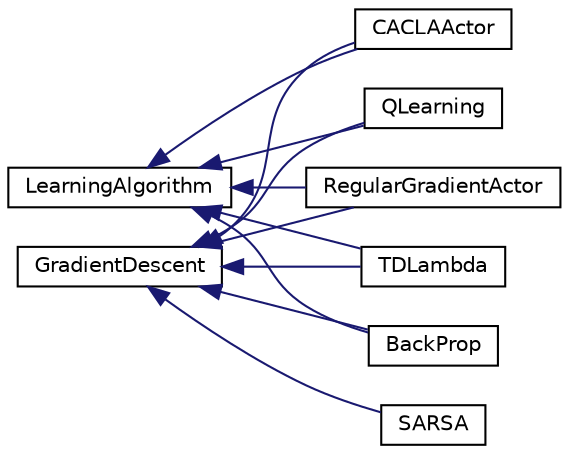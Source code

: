 digraph "Graphical Class Hierarchy"
{
  edge [fontname="Helvetica",fontsize="10",labelfontname="Helvetica",labelfontsize="10"];
  node [fontname="Helvetica",fontsize="10",shape=record];
  rankdir="LR";
  Node1 [label="GradientDescent",height=0.2,width=0.4,color="black", fillcolor="white", style="filled",URL="$class_gradient_base.html"];
  Node1 -> Node2 [dir="back",color="midnightblue",fontsize="10",style="solid",fontname="Helvetica"];
  Node2 [label="BackProp",height=0.2,width=0.4,color="black", fillcolor="white", style="filled",URL="$class_back_prop.html"];
  Node1 -> Node3 [dir="back",color="midnightblue",fontsize="10",style="solid",fontname="Helvetica"];
  Node3 [label="CACLAActor",height=0.2,width=0.4,color="black", fillcolor="white", style="filled",URL="$class_c_a_c_l_a_actor.html"];
  Node1 -> Node4 [dir="back",color="midnightblue",fontsize="10",style="solid",fontname="Helvetica"];
  Node4 [label="QLearning",height=0.2,width=0.4,color="black", fillcolor="white", style="filled",URL="$class_q_learning.html"];
  Node1 -> Node5 [dir="back",color="midnightblue",fontsize="10",style="solid",fontname="Helvetica"];
  Node5 [label="RegularGradientActor",height=0.2,width=0.4,color="black", fillcolor="white", style="filled",URL="$class_regular_gradient_actor.html"];
  Node1 -> Node6 [dir="back",color="midnightblue",fontsize="10",style="solid",fontname="Helvetica"];
  Node6 [label="SARSA",height=0.2,width=0.4,color="black", fillcolor="white", style="filled",URL="$class_s_a_r_s_a.html"];
  Node1 -> Node7 [dir="back",color="midnightblue",fontsize="10",style="solid",fontname="Helvetica"];
  Node7 [label="TDLambda",height=0.2,width=0.4,color="black", fillcolor="white", style="filled",URL="$class_t_d_lambda.html"];
  Node8 [label="LearningAlgorithm",height=0.2,width=0.4,color="black", fillcolor="white", style="filled",URL="$class_learning_algorithm.html"];
  Node8 -> Node2 [dir="back",color="midnightblue",fontsize="10",style="solid",fontname="Helvetica"];
  Node8 -> Node3 [dir="back",color="midnightblue",fontsize="10",style="solid",fontname="Helvetica"];
  Node8 -> Node4 [dir="back",color="midnightblue",fontsize="10",style="solid",fontname="Helvetica"];
  Node8 -> Node5 [dir="back",color="midnightblue",fontsize="10",style="solid",fontname="Helvetica"];
  Node8 -> Node7 [dir="back",color="midnightblue",fontsize="10",style="solid",fontname="Helvetica"];
}

